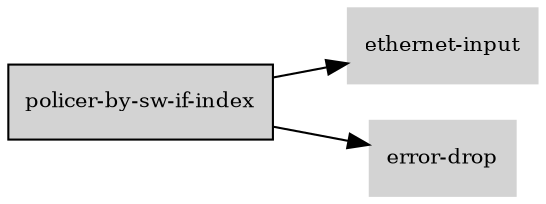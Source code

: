 digraph "policer_by_sw_if_index_subgraph" {
  rankdir=LR;
  node [shape=box, style=filled, fontsize=10, color=lightgray, fontcolor=black, fillcolor=lightgray];
  "policer-by-sw-if-index" [color=black, fontcolor=black, fillcolor=lightgray];
  edge [fontsize=8];
  "policer-by-sw-if-index" -> "ethernet-input";
  "policer-by-sw-if-index" -> "error-drop";
}
